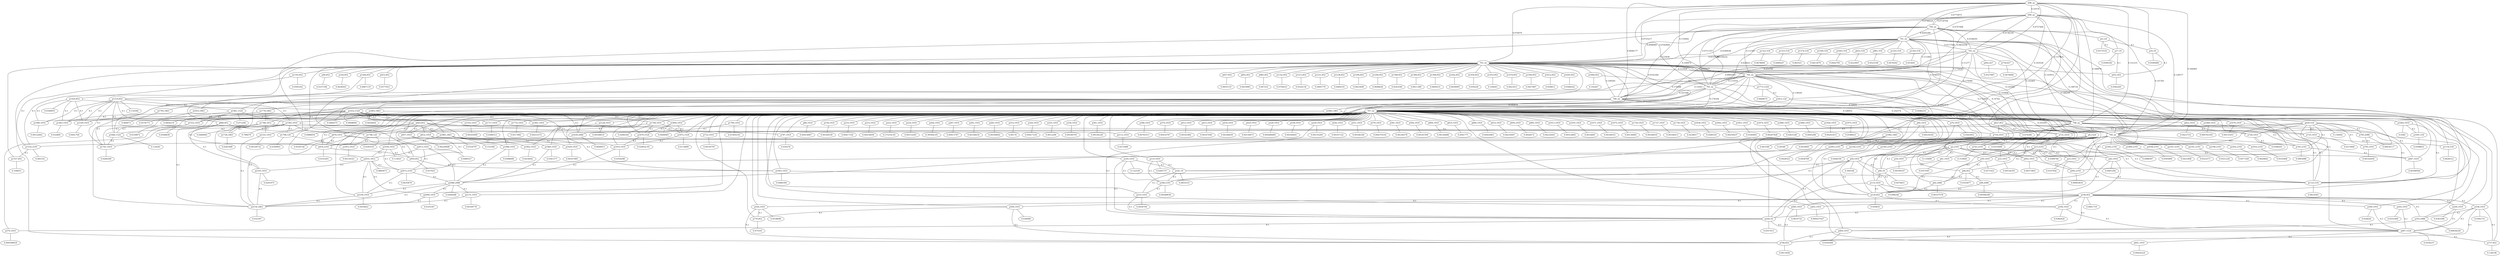 graph {
	"p0,1524" -- "c3"
	"c3" [ label="0.0418001", pos="16.0395,99.7361!"];
	"p0,1524" -- "p2,2193" [label="0.1"]
	"p0,1524" -- "p13,2193" [label="0.1"]
	"p0,1524" -- "p23,1910" [label="0.1"]
	"p0,1524" -- "p29,1910" [label="0.1"]
	"p0,1524" -- "p33,1910" [label="0.1"]
	"p0,1524" -- "p42,1910" [label="0.1"]
	"p2,2193" -- "c7"
	"c7" [ label="0.135699", pos="11.4058,97.6792!"];
	"p2,2193" -- "p23,1910" [label="0.1"]
	"p2,2193" -- "p29,1910" [label="0.1"]
	"p2,2193" -- "p33,1910" [label="0.1"]
	"p2,2193" -- "p34,1910" [label="0.1"]
	"p2,2193" -- "p42,1910" [label="0.1"]
	"p2,2193" -- "p61,1910" [label="0.1"]
	"p2,2193" -- "p94,19" [label="0.1"]
	"p4,120" -- "c9"
	"c9" [ label="0.0573518", pos="54.2854,99.4523!"];
	"p4,120" -- "p16,18" [label="0.1"]
	"p4,120" -- "p17,19" [label="0.1"]
	"p13,2193" -- "c16"
	"c16" [ label="0.0399766", pos="17.2754,97.8716!"];
	"p13,2193" -- "p23,1910" [label="0.1"]
	"p13,2193" -- "p42,1910" [label="0.1"]
	"p13,2193" -- "p59,1910" [label="0.1"]
	"p13,2193" -- "p66,852" [label="0.1"]
	"p13,2193" -- "p82,2086" [label="0.1"]
	"p16,18" -- "c18"
	"c18" [ label="0.0590489", pos="61.9376,90.3952!"];
	"p16,18" -- "p451,852" [label="0.1"]
	"p17,19" -- "c25"
	"c25" [ label="0.0590182", pos="46.485,90.515!"];
	"p17,19" -- "p451,852" [label="0.1"]
	"p23,1910" -- "c32"
	"c32" [ label="0.0107926", pos="15.4158,98.6749!"];
	"p29,1910" -- "c33"
	"c33" [ label="0.564166", pos="7.18179,92.462!"];
	"p29,1910" -- "p94,19" [label="0.1"]
	"p29,1910" -- "p120,852" [label="0.1"]
	"p29,1910" -- "p146,852" [label="0.1"]
	"p29,1910" -- "p181,19" [label="0.1"]
	"p29,1910" -- "p188,2193" [label="0.1"]
	"p29,1910" -- "p244,18" [label="0.1"]
	"p33,1910" -- "c34"
	"c34" [ label="0.00156355", pos="14.5781,98.1335!"];
	"p34,1910" -- "c35"
	"c35" [ label="0.00199107", pos="13.4381,97.9186!"];
	"p42,1910" -- "c36"
	"c36" [ label="0.0401294", pos="15.1097,96.7534!"];
	"p42,1910" -- "p120,852" [label="0.1"]
	"p42,1910" -- "p146,852" [label="0.1"]
	"p59,1910" -- "c37"
	"c37" [ label="0.0271423", pos="16.1513,95.9276!"];
	"p59,1910" -- "p66,852" [label="0.1"]
	"p59,1910" -- "p120,852" [label="0.1"]
	"p61,1910" -- "c38"
	"c38" [ label="0.0357045", pos="9.09263,95.6397!"];
	"p61,1910" -- "p94,19" [label="0.1"]
	"p64,1910" -- "c39"
	"c39" [ label="0.00234181", pos="15.3563,96.0973!"];
	"p64,1910" -- "p120,852" [label="0.1"]
	"p66,852" -- "c40"
	"c40" [ label="0.0355877", pos="19.7313,96.1707!"];
	"p66,852" -- "p82,2086" [label="0.1"]
	"p66,852" -- "p98,2086" [label="0.1"]
	"p70,1910" -- "c47"
	"c47" [ label="0.0301852", pos="13.0435,96.1035!"];
	"p70,1910" -- "p120,852" [label="0.1"]
	"p82,2086" -- "c48"
	"c48" [ label="0.00337578", pos="17.4827,95.362!"];
	"p82,2086" -- "p120,852" [label="0.1"]
	"p86,1910" -- "c49"
	"c49" [ label="0.00414667", pos="11.1802,95.5882!"];
	"p90,852" -- "c50"
	"c50" [ label="0.0337184", pos="21.4779,95.4977!"];
	"p94,19" -- "c57"
	"c57" [ label="0.0474651", pos="7.47313,94.8486!"];
	"p94,19" -- "p114,1910" [label="0.1"]
	"p98,2086" -- "c64"
	"c64" [ label="0.00506296", pos="19.4556,95.4751!"];
	"p98,2086" -- "p120,852" [label="0.1"]
	"p114,1910" -- "c65"
	"c65" [ label="0.0388246", pos="6.54161,89.8651!"];
	"p114,1910" -- "p120,852" [label="0.1"]
	"p114,1910" -- "p146,852" [label="0.1"]
	"p114,1910" -- "p244,18" [label="0.1"]
	"p120,852" -- "c66"
	"c66" [ label="0.059835", pos="24.7085,94.5135!"];
	"p120,852" -- "p184,1910" [label="0.1"]
	"p133,1910" -- "c73"
	"c73" [ label="0.0265737", pos="4.92725,93.9004!"];
	"p133,1910" -- "p181,19" [label="0.1"]
	"p133,1910" -- "p188,2193" [label="0.1"]
	"p144,852" -- "c74"
	"c74" [ label="0.0628503", pos="36.7786,88.1247!"];
	"p145,1910" -- "c81"
	"c81" [ label="0.122529", pos="2.72328,92.3506!"];
	"p145,1910" -- "p181,19" [label="0.1"]
	"p145,1910" -- "p188,2193" [label="0.1"]
	"p145,1910" -- "p244,18" [label="0.1"]
	"p146,852" -- "c82"
	"c82" [ label="0.0601719", pos="12.9675,79.1498!"];
	"p146,852" -- "p184,1910" [label="0.1"]
	"p146,852" -- "p202,1910" [label="0.1"]
	"p146,852" -- "p249,1910" [label="0.1"]
	"p146,852" -- "p309,1910" [label="0.1"]
	"p146,852" -- "p338,1910" [label="0.1"]
	"p146,852" -- "p355,2086" [label="0.1"]
	"p146,852" -- "p400,1910" [label="0.1"]
	"p146,852" -- "p402,1910" [label="0.1"]
	"p146,852" -- "p504,1910" [label="0.1"]
	"p146,852" -- "p544,1910" [label="0.1"]
	"p146,852" -- "p585,1910" [label="0.1"]
	"p158,1910" -- "c89"
	"c89" [ label="0.00184539", pos="11.1005,93.5829!"];
	"p181,19" -- "c90"
	"c90" [ label="0.0655533", pos="5.77281,93.0242!"];
	"p181,19" -- "p188,2193" [label="0.1"]
	"p181,19" -- "p233,1910" [label="0.1"]
	"p184,1910" -- "c97"
	"c97" [ label="0.0382629", pos="6.49983,87.8874!"];
	"p184,1910" -- "p244,18" [label="0.1"]
	"p184,1910" -- "p407,1524" [label="0.1"]
	"p188,2193" -- "c98"
	"c98" [ label="0.00589636", pos="5.3222,92.4836!"];
	"p188,2193" -- "p233,1910" [label="0.1"]
	"p202,1910" -- "c100"
	"c100" [ label="0.0351069", pos="6.96671,86.4734!"];
	"p202,1910" -- "p407,1524" [label="0.1"]
	"p210,1910" -- "c101"
	"c101" [ label="0.00417102", pos="10.7212,91.3037!"];
	"p214,1910" -- "c102"
	"c102" [ label="0.00234059", pos="8.77974,91.233!"];
	"p222,1910" -- "c103"
	"c103" [ label="9.37253e-05", pos="4.56449,90.7482!"];
	"p224,1910" -- "c104"
	"c104" [ label="0.00153205", pos="6.53549,90.8371!"];
	"p229,1910" -- "c105"
	"c105" [ label="0.00155204", pos="2.35664,90.4034!"];
	"p229,1910" -- "p244,18" [label="0.1"]
	"p233,1910" -- "c106"
	"c106" [ label="0.0436794", pos="2.22721,89.2245!"];
	"p233,1910" -- "p244,18" [label="0.1"]
	"p244,18" -- "c107"
	"c107" [ label="0.0557415", pos="0.453388,86.4159!"];
	"p244,18" -- "p379,1910" [label="0.1"]
	"p244,18" -- "p407,1524" [label="0.1"]
	"p249,1910" -- "c114"
	"c114" [ label="0.0363296", pos="7.30289,84.9086!"];
	"p249,1910" -- "p407,1524" [label="0.1"]
	"p264,1910" -- "c115"
	"c115" [ label="6.39594e-05", pos="8.40622,88.9575!"];
	"p267,1910" -- "c116"
	"c116" [ label="0.00415767", pos="6.45132,88.8251!"];
	"p281,1910" -- "c117"
	"c117" [ label="0.00146618", pos="4.24492,88.4307!"];
	"p285,1910" -- "c118"
	"c118" [ label="0.00184692", pos="2.27195,88.3176!"];
	"p309,1910" -- "c119"
	"c119" [ label="0.024626", pos="7.33792,83.0277!"];
	"p309,1910" -- "p407,1524" [label="0.1"]
	"p314,1910" -- "c120"
	"c120" [ label="0.00176", pos="10.225,87.1364!"];
	"p320,1910" -- "c121"
	"c121" [ label="0.00417234", pos="8.25445,86.8343!"];
	"p325,1910" -- "c122"
	"c122" [ label="0.0012296", pos="4.29917,86.5636!"];
	"p336,1910" -- "c123"
	"c123" [ label="0.00166705", pos="1.97301,86.0294!"];
	"p338,1910" -- "c124"
	"c124" [ label="0.0362731", pos="7.84857,81.6545!"];
	"p338,1910" -- "p355,2086" [label="0.1"]
	"p338,1910" -- "p407,1524" [label="0.1"]
	"p338,1910" -- "p706,852" [label="0.1"]
	"p338,1910" -- "p737,852" [label="0.1"]
	"p355,2086" -- "c125"
	"c125" [ label="0.00658228", pos="12.1368,85.1912!"];
	"p355,2086" -- "p400,1910" [label="0.1"]
	"p361,1910" -- "c126"
	"c126" [ label="0.00144228", pos="10.1389,84.9547!"];
	"p366,1910" -- "c127"
	"c127" [ label="0.00765511", pos="5.9981,84.584!"];
	"p374,1910" -- "c128"
	"c128" [ label="0.00416767", pos="3.87063,84.2336!"];
	"p379,1910" -- "c129"
	"c129" [ label="0.000596818", pos="1.8634,84.0837!"];
	"p400,1910" -- "c130"
	"c130" [ label="0.0350306", pos="8.60764,80.5111!"];
	"p400,1910" -- "p706,852" [label="0.1"]
	"p402,1910" -- "c131"
	"c131" [ label="0.000437427", pos="12.104,83.1286!"];
	"p407,1524" -- "c132"
	"c132" [ label="0.0350237", pos="1.31593,79.7262!"];
	"p407,1524" -- "p601,1910" [label="0.1"]
	"p407,1524" -- "p706,852" [label="0.1"]
	"p407,1524" -- "p737,852" [label="0.1"]
	"p412,1910" -- "c135"
	"c135" [ label="0.00181892", pos="9.88922,82.7425!"];
	"p415,1910" -- "c136"
	"c136" [ label="0.00167049", pos="7.76236,82.538!"];
	"p418,1910" -- "c137"
	"c137" [ label="0.00166639", pos="5.80934,82.4095!"];
	"p424,1910" -- "c138"
	"c138" [ label="0.00150673", pos="3.78157,82.2285!"];
	"p451,852" -- "c139"
	"c139" [ label="0.0582265", pos="66.493,81.4359!"];
	"p453,852" -- "c146"
	"c146" [ label="0.0577023", pos="96.7552,64.0073!"];
	"p492,627" -- "c153"
	"c153" [ label="0.0527887", pos="23.9819,81.2168!"];
	"p504,1910" -- "c161"
	"c161" [ label="0.036068", pos="9.00966,79.0303!"];
	"p504,1910" -- "p706,852" [label="0.1"]
	"p504,1910" -- "p776,852" [label="0.1"]
	"p520,1910" -- "c162"
	"c162" [ label="0.000489085", pos="9.77876,80.7773!"];
	"p538,1910" -- "c163"
	"c163" [ label="0.00169645", pos="7.53872,80.4047!"];
	"p542,1910" -- "c164"
	"c164" [ label="0.00167122", pos="5.56023,80.2859!"];
	"p544,1910" -- "c165"
	"c165" [ label="0.0538696", pos="10.5464,78.6996!"];
	"p544,1910" -- "p706,852" [label="0.1"]
	"p544,1910" -- "p776,852" [label="0.1"]
	"p551,1910" -- "c166"
	"c166" [ label="0.00166326", pos="3.39794,79.9208!"];
	"p579,1910" -- "c167"
	"c167" [ label="0.000379102", pos="9.4447,78.5162!"];
	"p581,1910" -- "c168"
	"c168" [ label="0.00146578", pos="7.48335,78.4245!"];
	"p585,1910" -- "c169"
	"c169" [ label="0.0610732", pos="11.5622,77.8195!"];
	"p585,1910" -- "p706,852" [label="0.1"]
	"p594,1910" -- "c170"
	"c170" [ label="0.00181509", pos="5.2202,78.0543!"];
	"p601,1910" -- "c171"
	"c171" [ label="0.00424224", pos="3.32943,77.9129!"];
	"p620,518" -- "c172"
	"c172" [ label="0.156492", pos="60.7382,71.6645!"];
	"p620,518" -- "p718,1910" [label="0.1"]
	"p620,518" -- "p728,1910" [label="0.1"]
	"p620,518" -- "p731,1910" [label="0.1"]
	"p620,518" -- "p735,1910" [label="0.1"]
	"p620,518" -- "p745,2193" [label="0.1"]
	"p620,518" -- "p785,2086" [label="0.1"]
	"p620,518" -- "p795,1910" [label="0.1"]
	"p620,518" -- "p847,1910" [label="0.1"]
	"p620,518" -- "p902,1910" [label="0.1"]
	"p620,518" -- "p942,2193" [label="0.1"]
	"p622,518" -- "c180"
	"c180" [ label="0.0223007", pos="60.8879,77.283!"];
	"p627,852" -- "c188"
	"c188" [ label="0.074584", pos="69.4964,77.0838!"];
	"p627,852" -- "p718,1910" [label="0.1"]
	"p627,852" -- "p728,1910" [label="0.1"]
	"p627,852" -- "p731,1910" [label="0.1"]
	"p627,852" -- "p732,1910" [label="0.1"]
	"p627,852" -- "p735,1910" [label="0.1"]
	"p627,852" -- "p743,2193" [label="0.1"]
	"p627,852" -- "p745,2193" [label="0.1"]
	"p643,852" -- "c195"
	"c195" [ label="0.0988954", pos="74.5185,73.4636!"];
	"p643,852" -- "p718,1910" [label="0.1"]
	"p643,852" -- "p787,1910" [label="0.1"]
	"p643,852" -- "p832,1910" [label="0.1"]
	"p643,852" -- "p878,1910" [label="0.1"]
	"p643,852" -- "p916,2193" [label="0.1"]
	"p643,852" -- "p957,1910" [label="0.1"]
	"p643,852" -- "p1003,1910" [label="0.1"]
	"p657,852" -- "c202"
	"c202" [ label="0.0655119", pos="47.8811,64.9333!"];
	"p706,852" -- "c209"
	"c209" [ label="0.0613028", pos="7.76685,76.0098!"];
	"p718,1910" -- "c216"
	"c216" [ label="0.20549", pos="68.1163,71.6286!"];
	"p718,1910" -- "p1123,518" [label="0.1"]
	"p728,1910" -- "c217"
	"c217" [ label="0.0348265", pos="63.2016,75.9886!"];
	"p728,1910" -- "p745,2193" [label="0.1"]
	"p731,1910" -- "c218"
	"c218" [ label="0.0315008", pos="65.0893,72.355!"];
	"p731,1910" -- "p743,2193" [label="0.1"]
	"p731,1910" -- "p942,2193" [label="0.1"]
	"p732,1910" -- "c219"
	"c219" [ label="0.00195767", pos="69.8681,76.115!"];
	"p735,1910" -- "c220"
	"c220" [ label="0.0273846", pos="66.0909,71.4954!"];
	"p735,1910" -- "p1116,518" [label="0.1"]
	"p737,852" -- "c221"
	"c221" [ label="0.128338", pos="3.59156,67.284!"];
	"p739,627" -- "c228"
	"c228" [ label="0.0476666", pos="21.2629,72.9469!"];
	"p743,2193" -- "c236"
	"c236" [ label="0.153844", pos="65.2366,74.4634!"];
	"p743,2193" -- "p847,1910" [label="0.1"]
	"p743,2193" -- "p902,1910" [label="0.1"]
	"p745,2193" -- "c238"
	"c238" [ label="0.0903088", pos="63.9816,75.0509!"];
	"p745,2193" -- "p847,1910" [label="0.1"]
	"p776,852" -- "c240"
	"c240" [ label="0.075163", pos="7.85877,69.4957!"];
	"p785,2086" -- "c247"
	"c247" [ label="0.00630117", pos="61.4751,75.1939!"];
	"p785,2086" -- "p795,1910" [label="0.1"]
	"p787,1910" -- "c248"
	"c248" [ label="0.030276", pos="73.4491,74.7511!"];
	"p795,1910" -- "c249"
	"c249" [ label="0.00142656", pos="61.7319,74.638!"];
	"p800,1910" -- "c250"
	"c250" [ label="0.00144686", pos="71.6047,74.3418!"];
	"p814,1910" -- "c251"
	"c251" [ label="0.0041771", pos="67.4434,73.8253!"];
	"p822,1910" -- "c252"
	"c252" [ label="0.0423714", pos="68.369,70.041!"];
	"p822,1910" -- "p1123,518" [label="0.1"]
	"p832,1910" -- "c253"
	"c253" [ label="0.0334797", pos="70.331,70.0867!"];
	"p832,1910" -- "p916,2193" [label="0.1"]
	"p832,1910" -- "p1123,518" [label="0.1"]
	"p847,1910" -- "c254"
	"c254" [ label="0.00368564", pos="61.9511,72.7602!"];
	"p852,852" -- "c255"
	"c255" [ label="0.0610983", pos="91.5936,72.5498!"];
	"p860,852" -- "c262"
	"c262" [ label="0.0548839", pos="78.9865,72.4941!"];
	"p860,852" -- "p878,1910" [label="0.1"]
	"p860,852" -- "p916,2193" [label="0.1"]
	"p878,1910" -- "c269"
	"c269" [ label="0.0529726", pos="72.0276,69.904!"];
	"p878,1910" -- "p916,2193" [label="0.1"]
	"p878,1910" -- "p959,852" [label="0.1"]
	"p878,1910" -- "p1123,518" [label="0.1"]
	"p890,1910" -- "c270"
	"c270" [ label="0.00429461", pos="71.4353,72.1102!"];
	"p902,1910" -- "c271"
	"c271" [ label="0.00373841", pos="63.0116,72.0871!"];
	"p902,1910" -- "p942,2193" [label="0.1"]
	"p914,1910" -- "c272"
	"c272" [ label="0.00216947", pos="69.2974,71.8577!"];
	"p916,2193" -- "c275"
	"c275" [ label="0.0193201", pos="74.1898,71.6117!"];
	"p916,2193" -- "p959,852" [label="0.1"]
	"p942,2193" -- "c276"
	"c276" [ label="0.00493816", pos="61.6278,70.6165!"];
	"p956,1910" -- "c278"
	"c278" [ label="0.0028572", pos="69.4776,69.8265!"];
	"p957,1910" -- "c279"
	"c279" [ label="0.00229008", pos="73.0217,70.0679!"];
	"p957,1910" -- "p959,852" [label="0.1"]
	"p959,852" -- "c280"
	"c280" [ label="0.037925", pos="74.2967,69.7775!"];
	"p959,852" -- "p1003,1910" [label="0.1"]
	"p965,852" -- "c287"
	"c287" [ label="0.067252", pos="10.4788,69.6355!"];
	"p981,518" -- "c294"
	"c294" [ label="0.0525106", pos="85.0344,69.5663!"];
	"p985,1910" -- "c302"
	"c302" [ label="0.00232043", pos="65.0987,69.5324!"];
	"p1003,1910" -- "c303"
	"c303" [ label="0.0480394", pos="71.8266,67.8789!"];
	"p1003,1910" -- "p1123,518" [label="0.1"]
	"p1013,1910" -- "c304"
	"c304" [ label="0.00514845", pos="62.733,69.1742!"];
	"p1055,1910" -- "c305"
	"c305" [ label="0.0014683", pos="73.0794,68.1818!"];
	"p1064,1910" -- "c306"
	"c306" [ label="0.0382", pos="72.9997,67.1515!"];
	"p1064,1910" -- "p1091,518" [label="0.1"]
	"p1064,1910" -- "p1123,518" [label="0.1"]
	"p1069,1910" -- "c307"
	"c307" [ label="0.000762183", pos="64.6804,67.2511!"];
	"p1069,1910" -- "p1123,518" [label="0.1"]
	"p1070,1910" -- "c308"
	"c308" [ label="0.00151651", pos="66.6668,67.3328!"];
	"p1070,1910" -- "p1123,518" [label="0.1"]
	"p1071,1910" -- "c309"
	"c309" [ label="0.00166551", pos="68.6154,67.3642!"];
	"p1075,1910" -- "c310"
	"c310" [ label="0.00138485", pos="62.4773,66.814!"];
	"p1091,518" -- "c311"
	"c311" [ label="0.0598853", pos="74.6499,64.1249!"];
	"p1116,518" -- "c319"
	"c319" [ label="0.0626512", pos="58.2321,65.4494!"];
	"p1123,518" -- "c327"
	"c327" [ label="0.0814565", pos="68.9751,65.5061!"];
	"p1142,852" -- "c335"
	"c335" [ label="0.0704433", pos="33.641,65.355!"];
	"p1193,852" -- "c342"
	"c342" [ label="0.0595242", pos="17.9259,57.4356!"];
	"p1193,852" -- "p1516,2193" [label="0.1"]
	"p1215,852" -- "c349"
	"c349" [ label="0.0524134", pos="10.4942,63.5418!"];
	"p1231,852" -- "c356"
	"c356" [ label="0.0495779", pos="85.119,62.2229!"];
	"p1238,852" -- "c363"
	"c363" [ label="0.0469335", pos="94.8466,62.2471!"];
	"p1243,518" -- "c370"
	"c370" [ label="0.0476262", pos="75.8427,62.0788!"];
	"p1290,852" -- "c378"
	"c378" [ label="0.0623649", pos="60.6813,56.7822!"];
	"p1294,852" -- "c385"
	"c385" [ label="0.0648626", pos="8.85359,58.4546!"];
	"p1302,518" -- "c392"
	"c392" [ label="0.053041", pos="71.8713,58.1619!"];
	"p1308,852" -- "c400"
	"c400" [ label="0.0543549", pos="13.1354,54.9573!"];
	"p1314,852" -- "c407"
	"c407" [ label="0.132584", pos="4.97075,52.1346!"];
	"p1314,852" -- "p1463,1910" [label="0.1"]
	"p1314,852" -- "p1480,1910" [label="0.1"]
	"p1314,852" -- "p1481,1524" [label="0.1"]
	"p1314,852" -- "p1529,1910" [label="0.1"]
	"p1314,852" -- "p1552,1910" [label="0.1"]
	"p1314,852" -- "p1583,1910" [label="0.1"]
	"p1314,852" -- "p1666,1524" [label="0.1"]
	"p1314,852" -- "p1701,1910" [label="0.1"]
	"p1322,518" -- "c414"
	"c414" [ label="0.0678694", pos="68.7854,57.1103!"];
	"p1323,518" -- "c422"
	"c422" [ label="0.0490247", pos="74.7651,52.5626!"];
	"p1369,852" -- "c430"
	"c430" [ label="0.0611389", pos="54.3815,52.4513!"];
	"p1374,518" -- "c437"
	"c437" [ label="0.063521", pos="71.7066,52.4455!"];
	"p1399,852" -- "c445"
	"c445" [ label="0.0609231", pos="51.9624,49.3225!"];
	"p1420,852" -- "c452"
	"c452" [ label="0.0348955", pos="2.96062,51.0377!"];
	"p1420,852" -- "p1432,1524" [label="0.1"]
	"p1420,852" -- "p1463,1910" [label="0.1"]
	"p1420,852" -- "p1480,1910" [label="0.1"]
	"p1420,852" -- "p1529,1910" [label="0.1"]
	"p1432,1524" -- "c459"
	"c459" [ label="0.0469375", pos="2.9157,44.0452!"];
	"p1432,1524" -- "p1463,1910" [label="0.1"]
	"p1432,1524" -- "p1529,1910" [label="0.1"]
	"p1432,1524" -- "p1552,1910" [label="0.1"]
	"p1432,1524" -- "p1555,1910" [label="0.1"]
	"p1432,1524" -- "p1701,1910" [label="0.1"]
	"p1432,1524" -- "p1717,1910" [label="0.1"]
	"p1432,1524" -- "p1748,1910" [label="0.1"]
	"p1432,1524" -- "p1774,1910" [label="0.1"]
	"p1432,1524" -- "p1804,1910" [label="0.1"]
	"p1432,1524" -- "p1901,1910" [label="0.1"]
	"p1432,1524" -- "p1910,1910" [label="0.1"]
	"p1442,852" -- "c462"
	"c462" [ label="0.0659095", pos="56.6733,50.1987!"];
	"p1446,852" -- "c469"
	"c469" [ label="0.0687119", pos="31.0884,50.0006!"];
	"p1446,852" -- "p1516,2193" [label="0.1"]
	"p1450,852" -- "c476"
	"c476" [ label="0.059228", pos="60.7883,48.6374!"];
	"p1453,852" -- "c483"
	"c483" [ label="0.104043", pos="43.5274,48.1554!"];
	"p1463,1910" -- "c490"
	"c490" [ label="0.032809", pos="2.5101,49.3552!"];
	"p1478,852" -- "c491"
	"c491" [ label="0.0623415", pos="56.1764,48.2921!"];
	"p1480,1910" -- "c498"
	"c498" [ label="0.00122842", pos="3.48319,49.4092!"];
	"p1481,1524" -- "c499"
	"c499" [ label="0.071294", pos="9.8559,47.8379!"];
	"p1481,1524" -- "p1552,1910" [label="0.1"]
	"p1481,1524" -- "p1583,1910" [label="0.1"]
	"p1481,1524" -- "p1701,1910" [label="0.1"]
	"p1500,852" -- "c502"
	"c502" [ label="0.0457807", pos="21.6239,48.0498!"];
	"p1516,2193" -- "c509"
	"c509" [ label="0.065332", pos="18.5744,48.2328!"];
	"p1516,2193" -- "p1557,852" [label="0.1"]
	"p1529,1910" -- "c511"
	"c511" [ label="0.0441704", pos="3.41359,48.3839!"];
	"p1549,518" -- "c512"
	"c512" [ label="0.0613479", pos="68.9601,47.495!"];
	"p1552,1910" -- "c520"
	"c520" [ label="0.0339872", pos="3.7949,46.8539!"];
	"p1552,1910" -- "p1666,1524" [label="0.1"]
	"p1555,1910" -- "c521"
	"c521" [ label="0.00165909", pos="3.39794,47.4547!"];
	"p1557,852" -- "c522"
	"c522" [ label="0.106653", pos="20.314,46.8296!"];
	"p1583,1910" -- "c529"
	"c529" [ label="0.798479", pos="10.5263,42.2047!"];
	"p1583,1910" -- "p1666,1524" [label="0.1"]
	"p1583,1910" -- "p1726,1863" [label="0.1"]
	"p1583,1910" -- "p1786,120" [label="0.1"]
	"p1583,1910" -- "p1798,120" [label="0.1"]
	"p1583,1910" -- "p1885,1863" [label="0.1"]
	"p1603,518" -- "c530"
	"c530" [ label="0.0442795", pos="74.3197,46.5728!"];
	"p1612,852" -- "c538"
	"c538" [ label="0.059812", pos="52.7597,46.4507!"];
	"p1645,852" -- "c545"
	"c545" [ label="0.0589242", pos="92.9546,46.3668!"];
	"p1666,1524" -- "c553"
	"c553" [ label="0.124281", pos="4.14998,45.3557!"];
	"p1666,1524" -- "p1701,1910" [label="0.1"]
	"p1684,852" -- "c554"
	"c554" [ label="0.102447", pos="91.7159,43.7815!"];
	"p1684,852" -- "p1773,1524" [label="0.1"]
	"p1701,1910" -- "c561"
	"c561" [ label="0.0260299", pos="4.75664,44.0634!"];
	"p1717,1910" -- "c562"
	"c562" [ label="0.0388312", pos="5.44641,42.8884!"];
	"p1720,1910" -- "c563"
	"c563" [ label="0.00166035", pos="7.12464,43.7217!"];
	"p1726,1863" -- "c564"
	"c564" [ label="0.0281968", pos="12.2032,43.552!"];
	"p1727,1910" -- "c568"
	"c568" [ label="0.00166413", pos="4.93247,43.2692!"];
	"p1738,1910" -- "c569"
	"c569" [ label="0.0238017", pos="6.92734,42.5068!"];
	"p1748,1910" -- "c570"
	"c570" [ label="0.0266344", pos="7.31178,40.884!"];
	"p1748,1910" -- "p1786,120" [label="0.1"]
	"p1748,1910" -- "p1872,1524" [label="0.1"]
	"p1748,1910" -- "p1879,1524" [label="0.1"]
	"p1760,1910" -- "c571"
	"c571" [ label="4.01565e-05", pos="9.04281,41.7986!"];
	"p1760,1910" -- "p1786,120" [label="0.1"]
	"p1773,1524" -- "c572"
	"c572" [ label="0.0609075", pos="89.2863,40.5727!"];
	"p1773,1524" -- "p1812,120" [label="0.1"]
	"p1774,1910" -- "c575"
	"c575" [ label="0.0517682", pos="5.2004,40.6925!"];
	"p1778,1863" -- "c576"
	"c576" [ label="0.0850219", pos="31.4025,37.8911!"];
	"p1778,1863" -- "p1788,1812" [label="0.1"]
	"p1786,120" -- "c580"
	"c580" [ label="0.0185535", pos="9.33712,40.5773!"];
	"p1786,120" -- "p1853,1910" [label="0.1"]
	"p1788,1812" -- "c587"
	"c587" [ label="0.0489065", pos="21.719,35.1923!"];
	"p1788,1812" -- "p2105,1910" [label="0.1"]
	"p1788,1812" -- "p2112,1910" [label="0.1"]
	"p1788,1812" -- "p2143,1910" [label="0.1"]
	"p1788,1812" -- "p2154,1863" [label="0.1"]
	"p1795,1863" -- "c594"
	"c594" [ label="0.069073", pos="53.1302,37.152!"];
	"p1798,120" -- "c598"
	"c598" [ label="0.0100993", pos="9.26201,40.2148!"];
	"p1798,120" -- "p1853,1910" [label="0.1"]
	"p1803,1863" -- "c605"
	"c605" [ label="0.0908694", pos="70.1071,38.4528!"];
	"p1803,1863" -- "p1839,2086" [label="0.1"]
	"p1804,1910" -- "c609"
	"c609" [ label="0.0484965", pos="4.91139,39.5405!"];
	"p1804,1910" -- "p1872,1524" [label="0.1"]
	"p1804,1910" -- "p1879,1524" [label="0.1"]
	"p1812,120" -- "c610"
	"c610" [ label="0.0586216", pos="82.1347,39.7354!"];
	"p1812,120" -- "p1839,2086" [label="0.1"]
	"p1833,1863" -- "c617"
	"c617" [ label="0.0576773", pos="64.8667,37.0014!"];
	"p1838,1910" -- "c621"
	"c621" [ label="0.0280325", pos="7.05156,39.1214!"];
	"p1839,2086" -- "c622"
	"c622" [ label="0.0608915", pos="75.6695,38.1302!"];
	"p1842,1910" -- "c623"
	"c623" [ label="0.00259437", pos="11.6343,39.221!"];
	"p1851,1910" -- "c624"
	"c624" [ label="0.0160405", pos="9.15363,37.1568!"];
	"p1853,1910" -- "c625"
	"c625" [ label="0.00154321", pos="8.9097,38.7686!"];
	"p1863,1863" -- "c626"
	"c626" [ label="0.0450644", pos="45.3067,32.7113!"];
	"p1863,1863" -- "p2185,2193" [label="0.1"]
	"p1872,1524" -- "c631"
	"c631" [ label="0.0114899", pos="5.80933,38.081!"];
	"p1872,1524" -- "p1910,1910" [label="0.1"]
	"p1874,1910" -- "c632"
	"c632" [ label="0.00267928", pos="12.7346,38.0913!"];
	"p1879,1524" -- "c634"
	"c634" [ label="9.42803e-05", pos="5.53532,37.9807!"];
	"p1879,1524" -- "p1910,1910" [label="0.1"]
	"p1880,1910" -- "c635"
	"c635" [ label="0.0263328", pos="10.5527,36.5582!"];
	"p1884,1910" -- "c636"
	"c636" [ label="0.0045206", pos="8.53312,37.6866!"];
	"p1885,1863" -- "c637"
	"c637" [ label="0.152596", pos="14.2636,36.9309!"];
	"p1885,1863" -- "p1902,1910" [label="0.1"]
	"p1885,1863" -- "p1929,1910" [label="0.1"]
	"p1885,1863" -- "p1930,1910" [label="0.1"]
	"p1885,1863" -- "p1960,1910" [label="0.1"]
	"p1885,1863" -- "p1988,1910" [label="0.1"]
	"p1901,1910" -- "c641"
	"c641" [ label="0.00253372", pos="6.87496,36.9972!"];
	"p1902,1910" -- "c642"
	"c642" [ label="0.0434042", pos="12.4462,36.6515!"];
	"p1910,1910" -- "c643"
	"c643" [ label="0.0354298", pos="8.07972,34.5157!"];
	"p1910,1910" -- "p2086,2086" [label="0.1"]
	"p1926,1910" -- "c644"
	"c644" [ label="0.00241615", pos="10.5382,35.8274!"];
	"p1929,1910" -- "c645"
	"c645" [ label="0.00167085", pos="12.4102,35.7717!"];
	"p1930,1910" -- "c646"
	"c646" [ label="0.114021", pos="15.362,34.1228!"];
	"p1930,1910" -- "p2031,1812" [label="0.1"]
	"p1930,1910" -- "p2072,2193" [label="0.1"]
	"p1932,2193" -- "c647"
	"c647" [ label="0.0535406", pos="27.1739,33.8037!"];
	"p1942,2193" -- "c649"
	"c649" [ label="0.0488397", pos="31.2057,33.8858!"];
	"p1960,1910" -- "c651"
	"c651" [ label="0.0361577", pos="11.7802,34.0616!"];
	"p1960,1910" -- "p2086,2086" [label="0.1"]
	"p1962,1863" -- "c652"
	"c652" [ label="0.063189", pos="40.8142,32.487!"];
	"p1962,1863" -- "p2003,2193" [label="0.1"]
	"p1962,1863" -- "p2144,2193" [label="0.1"]
	"p1975,1910" -- "c656"
	"c656" [ label="0.0188023", pos="10.2517,34.3825!"];
	"p1988,1910" -- "c657"
	"c657" [ label="0.0588608", pos="12.9274,33.4267!"];
	"p1988,1910" -- "p2086,2086" [label="0.1"]
	"p1990,2193" -- "c658"
	"c658" [ label="0.0595896", pos="29.3378,30.1559!"];
	"p2003,2193" -- "c660"
	"c660" [ label="0.0428522", pos="37.0608,31.3383!"];
	"p2013,1910" -- "c662"
	"c662" [ label="0.0486527", pos="14.2289,32.818!"];
	"p2013,1910" -- "p2031,1812" [label="0.1"]
	"p2013,1910" -- "p2072,2193" [label="0.1"]
	"p2013,1910" -- "p2086,2086" [label="0.1"]
	"p2031,1812" -- "c663"
	"c663" [ label="0.0883673", pos="19.313,32.714!"];
	"p2031,1812" -- "p2072,2193" [label="0.1"]
	"p2031,1812" -- "p2094,1910" [label="0.1"]
	"p2031,1812" -- "p2104,1910" [label="0.1"]
	"p2031,1812" -- "p2105,1910" [label="0.1"]
	"p2038,2193" -- "c670"
	"c670" [ label="0.0421808", pos="28.1593,31.8347!"];
	"p2072,2193" -- "c672"
	"c672" [ label="0.0635879", pos="15.1361,31.8181!"];
	"p2072,2193" -- "p2086,2086" [label="0.1"]
	"p2072,2193" -- "p2104,1910" [label="0.1"]
	"p2086,2086" -- "c674"
	"c674" [ label="0.0269288", pos="13.0773,30.6181!"];
	"p2086,2086" -- "p2094,1910" [label="0.1"]
	"p2086,2086" -- "p2104,1910" [label="0.1"]
	"p2086,2086" -- "p2131,1910" [label="0.1"]
	"p2086,2086" -- "p2154,1863" [label="0.1"]
	"p2094,1910" -- "c675"
	"c675" [ label="0.0335347", pos="17.8631,30.7559!"];
	"p2094,1910" -- "p2154,1863" [label="0.1"]
	"p2101,2193" -- "c676"
	"c676" [ label="0.0522571", pos="25.0509,30.0453!"];
	"p2104,1910" -- "c678"
	"c678" [ label="0.0416822", pos="16.003,30.7975!"];
	"p2104,1910" -- "p2154,1863" [label="0.1"]
	"p2105,1910" -- "c679"
	"c679" [ label="0.0291975", pos="19.4773,30.4772!"];
	"p2105,1910" -- "p2154,1863" [label="0.1"]
	"p2112,1910" -- "c680"
	"c680" [ label="0.0272489", pos="20.7436,30.1895!"];
	"p2128,1910" -- "c681"
	"c681" [ label="0.00166619", pos="18.0856,30.0339!"];
	"p2128,1910" -- "p2154,1863" [label="0.1"]
	"p2131,1910" -- "c682"
	"c682" [ label="0.00169776", pos="16.0882,29.9522!"];
	"p2131,1910" -- "p2154,1863" [label="0.1"]
	"p2143,1910" -- "c683"
	"c683" [ label="0.00339732", pos="20.2827,29.3912!"];
	"p2143,1910" -- "p2154,1863" [label="0.1"]
	"p2144,2193" -- "c684"
	"c684" [ label="0.0458769", pos="39.3812,29.2649!"];
	"p2154,1863" -- "c686"
	"c686" [ label="0.032307", pos="18.7917,28.4808!"];
	"p2185,2193" -- "c690"
	"c690" [ label="0.0448194", pos="42.339,25.9618!"];
	"p2191,2193" -- "c692"
	"c692" [ label="0.0521226", pos="30.8271,13.184!"];
	"p2198,2193" -- "c694"
	"c694" [ label="0.0477249", pos="45.8129,16.7379!"];
	"p2202,2193" -- "c696"
	"c696" [ label="0.0629842", pos="44.8976,4.42819!"];
	"698_on" -- "699_on" [label="0.10576"]
	"698_on" -- "700_on" [label="0.0775875"]
	"698_on" -- "701_on" [label="0.0748224"]
	"698_on" -- "702_on" [label="0.0757404"]
	"698_on" -- "703_on" [label="0.076979"]
	"698_on" -- "704_on" [label="0.135844"]
	"698_on" -- "705_on" [label="0.0782844"]
	"698_on" -- "706_on" [label="0.0646177"]
	"698_on" -- "707_on" [label="0.157814"]
	"698_on" -- "708_on" [label="0.121231"]
	"698_on" -- "709_on" [label="0.166485"]
	"699_on" -- "700_on" [label="0.0718704"]
	"699_on" -- "701_on" [label="0.0747448"]
	"699_on" -- "702_on" [label="0.0738144"]
	"699_on" -- "703_on" [label="0.0725217"]
	"699_on" -- "704_on" [label="0.0852558"]
	"699_on" -- "705_on" [label="0.0711107"]
	"699_on" -- "706_on" [label="0.123938"]
	"699_on" -- "707_on" [label="0.163528"]
	"699_on" -- "708_on" [label="0.160879"]
	"699_on" -- "709_on" [label="0.128577"]
	"700_on" -- "701_on" [label="0.0205289"]
	"700_on" -- "702_on" [label="0.0168291"]
	"700_on" -- "703_on" [label="0.0096981"]
	"700_on" -- "704_on" [label="0.111507"]
	"700_on" -- "705_on" [label="0.0104222"]
	"700_on" -- "706_on" [label="0.100972"]
	"700_on" -- "707_on" [label="0.175856"]
	"700_on" -- "708_on" [label="0.143933"]
	"700_on" -- "709_on" [label="0.147301"]
	"701_on" -- "702_on" [label="0.0117566"]
	"701_on" -- "703_on" [label="0.0180938"]
	"701_on" -- "704_on" [label="0.113381"]
	"701_on" -- "705_on" [label="0.023023"]
	"701_on" -- "706_on" [label="0.0988627"]
	"701_on" -- "707_on" [label="0.174653"]
	"701_on" -- "708_on" [label="0.142461"]
	"701_on" -- "709_on" [label="0.148724"]
	"702_on" -- "703_on" [label="0.0137538"]
	"702_on" -- "704_on" [label="0.11277"]
	"702_on" -- "705_on" [label="0.019795"]
	"702_on" -- "706_on" [label="0.0995593"]
	"702_on" -- "707_on" [label="0.175048"]
	"702_on" -- "708_on" [label="0.142946"]
	"702_on" -- "709_on" [label="0.148259"]
	"703_on" -- "704_on" [label="0.111928"]
	"703_on" -- "705_on" [label="0.0142364"]
	"703_on" -- "706_on" [label="0.100505"]
	"703_on" -- "707_on" [label="0.175588"]
	"703_on" -- "708_on" [label="0.143606"]
	"703_on" -- "709_on" [label="0.14762"]
	"704_on" -- "705_on" [label="0.111019"]
	"704_on" -- "706_on" [label="0.15043"]
	"704_on" -- "707_on" [label="0.139545"]
	"704_on" -- "708_on" [label="0.172283"]
	"704_on" -- "709_on" [label="0.0962475"]
	"705_on" -- "706_on" [label="0.101508"]
	"705_on" -- "707_on" [label="0.176164"]
	"705_on" -- "708_on" [label="0.14431"]
	"705_on" -- "709_on" [label="0.146931"]
	"706_on" -- "707_on" [label="0.143979"]
	"706_on" -- "708_on" [label="0.102574"]
	"706_on" -- "709_on" [label="0.175895"]
	"707_on" -- "708_on" [label="0.101037"]
	"707_on" -- "709_on" [label="0.101041"]
	"708_on" -- "709_on" [label="0.14289"]
	"698_on" -- "p16,18"
	"698_on" -- "p244,18"
	"699_on" -- "p17,19"
	"699_on" -- "p94,19"
	"699_on" -- "p181,19"
	"700_on" -- "p4,120"
	"700_on" -- "p1786,120"
	"700_on" -- "p1798,120"
	"700_on" -- "p1812,120"
	"701_on" -- "p620,518"
	"701_on" -- "p622,518"
	"701_on" -- "p981,518"
	"701_on" -- "p1091,518"
	"701_on" -- "p1116,518"
	"701_on" -- "p1123,518"
	"701_on" -- "p1243,518"
	"701_on" -- "p1302,518"
	"701_on" -- "p1322,518"
	"701_on" -- "p1323,518"
	"701_on" -- "p1374,518"
	"701_on" -- "p1549,518"
	"701_on" -- "p1603,518"
	"702_on" -- "p492,627"
	"702_on" -- "p739,627"
	"703_on" -- "p66,852"
	"703_on" -- "p90,852"
	"703_on" -- "p120,852"
	"703_on" -- "p144,852"
	"703_on" -- "p146,852"
	"703_on" -- "p451,852"
	"703_on" -- "p453,852"
	"703_on" -- "p627,852"
	"703_on" -- "p643,852"
	"703_on" -- "p657,852"
	"703_on" -- "p706,852"
	"703_on" -- "p737,852"
	"703_on" -- "p776,852"
	"703_on" -- "p852,852"
	"703_on" -- "p860,852"
	"703_on" -- "p959,852"
	"703_on" -- "p965,852"
	"703_on" -- "p1142,852"
	"703_on" -- "p1193,852"
	"703_on" -- "p1215,852"
	"703_on" -- "p1231,852"
	"703_on" -- "p1238,852"
	"703_on" -- "p1290,852"
	"703_on" -- "p1294,852"
	"703_on" -- "p1308,852"
	"703_on" -- "p1314,852"
	"703_on" -- "p1369,852"
	"703_on" -- "p1399,852"
	"703_on" -- "p1420,852"
	"703_on" -- "p1442,852"
	"703_on" -- "p1446,852"
	"703_on" -- "p1450,852"
	"703_on" -- "p1453,852"
	"703_on" -- "p1478,852"
	"703_on" -- "p1500,852"
	"703_on" -- "p1557,852"
	"703_on" -- "p1612,852"
	"703_on" -- "p1645,852"
	"703_on" -- "p1684,852"
	"704_on" -- "p0,1524"
	"704_on" -- "p407,1524"
	"704_on" -- "p1432,1524"
	"704_on" -- "p1481,1524"
	"704_on" -- "p1666,1524"
	"704_on" -- "p1773,1524"
	"704_on" -- "p1872,1524"
	"704_on" -- "p1879,1524"
	"705_on" -- "p1788,1812"
	"705_on" -- "p2031,1812"
	"706_on" -- "p1726,1863"
	"706_on" -- "p1778,1863"
	"706_on" -- "p1795,1863"
	"706_on" -- "p1803,1863"
	"706_on" -- "p1833,1863"
	"706_on" -- "p1863,1863"
	"706_on" -- "p1885,1863"
	"706_on" -- "p1962,1863"
	"706_on" -- "p2154,1863"
	"707_on" -- "p23,1910"
	"707_on" -- "p29,1910"
	"707_on" -- "p33,1910"
	"707_on" -- "p34,1910"
	"707_on" -- "p42,1910"
	"707_on" -- "p59,1910"
	"707_on" -- "p61,1910"
	"707_on" -- "p64,1910"
	"707_on" -- "p70,1910"
	"707_on" -- "p86,1910"
	"707_on" -- "p114,1910"
	"707_on" -- "p133,1910"
	"707_on" -- "p145,1910"
	"707_on" -- "p158,1910"
	"707_on" -- "p184,1910"
	"707_on" -- "p202,1910"
	"707_on" -- "p210,1910"
	"707_on" -- "p214,1910"
	"707_on" -- "p222,1910"
	"707_on" -- "p224,1910"
	"707_on" -- "p229,1910"
	"707_on" -- "p233,1910"
	"707_on" -- "p249,1910"
	"707_on" -- "p264,1910"
	"707_on" -- "p267,1910"
	"707_on" -- "p281,1910"
	"707_on" -- "p285,1910"
	"707_on" -- "p309,1910"
	"707_on" -- "p314,1910"
	"707_on" -- "p320,1910"
	"707_on" -- "p325,1910"
	"707_on" -- "p336,1910"
	"707_on" -- "p338,1910"
	"707_on" -- "p361,1910"
	"707_on" -- "p366,1910"
	"707_on" -- "p374,1910"
	"707_on" -- "p379,1910"
	"707_on" -- "p400,1910"
	"707_on" -- "p402,1910"
	"707_on" -- "p412,1910"
	"707_on" -- "p415,1910"
	"707_on" -- "p418,1910"
	"707_on" -- "p424,1910"
	"707_on" -- "p504,1910"
	"707_on" -- "p520,1910"
	"707_on" -- "p538,1910"
	"707_on" -- "p542,1910"
	"707_on" -- "p544,1910"
	"707_on" -- "p551,1910"
	"707_on" -- "p579,1910"
	"707_on" -- "p581,1910"
	"707_on" -- "p585,1910"
	"707_on" -- "p594,1910"
	"707_on" -- "p601,1910"
	"707_on" -- "p718,1910"
	"707_on" -- "p728,1910"
	"707_on" -- "p731,1910"
	"707_on" -- "p732,1910"
	"707_on" -- "p735,1910"
	"707_on" -- "p787,1910"
	"707_on" -- "p795,1910"
	"707_on" -- "p800,1910"
	"707_on" -- "p814,1910"
	"707_on" -- "p822,1910"
	"707_on" -- "p832,1910"
	"707_on" -- "p847,1910"
	"707_on" -- "p878,1910"
	"707_on" -- "p890,1910"
	"707_on" -- "p902,1910"
	"707_on" -- "p914,1910"
	"707_on" -- "p956,1910"
	"707_on" -- "p957,1910"
	"707_on" -- "p985,1910"
	"707_on" -- "p1003,1910"
	"707_on" -- "p1013,1910"
	"707_on" -- "p1055,1910"
	"707_on" -- "p1064,1910"
	"707_on" -- "p1069,1910"
	"707_on" -- "p1070,1910"
	"707_on" -- "p1071,1910"
	"707_on" -- "p1075,1910"
	"707_on" -- "p1463,1910"
	"707_on" -- "p1480,1910"
	"707_on" -- "p1529,1910"
	"707_on" -- "p1552,1910"
	"707_on" -- "p1555,1910"
	"707_on" -- "p1583,1910"
	"707_on" -- "p1701,1910"
	"707_on" -- "p1717,1910"
	"707_on" -- "p1720,1910"
	"707_on" -- "p1727,1910"
	"707_on" -- "p1738,1910"
	"707_on" -- "p1748,1910"
	"707_on" -- "p1760,1910"
	"707_on" -- "p1774,1910"
	"707_on" -- "p1804,1910"
	"707_on" -- "p1838,1910"
	"707_on" -- "p1842,1910"
	"707_on" -- "p1851,1910"
	"707_on" -- "p1853,1910"
	"707_on" -- "p1874,1910"
	"707_on" -- "p1880,1910"
	"707_on" -- "p1884,1910"
	"707_on" -- "p1901,1910"
	"707_on" -- "p1902,1910"
	"707_on" -- "p1910,1910"
	"707_on" -- "p1926,1910"
	"707_on" -- "p1929,1910"
	"707_on" -- "p1930,1910"
	"707_on" -- "p1960,1910"
	"707_on" -- "p1975,1910"
	"707_on" -- "p1988,1910"
	"707_on" -- "p2013,1910"
	"707_on" -- "p2094,1910"
	"707_on" -- "p2104,1910"
	"707_on" -- "p2105,1910"
	"707_on" -- "p2112,1910"
	"707_on" -- "p2128,1910"
	"707_on" -- "p2131,1910"
	"707_on" -- "p2143,1910"
	"708_on" -- "p82,2086"
	"708_on" -- "p98,2086"
	"708_on" -- "p355,2086"
	"708_on" -- "p785,2086"
	"708_on" -- "p1839,2086"
	"708_on" -- "p2086,2086"
	"709_on" -- "p2,2193"
	"709_on" -- "p13,2193"
	"709_on" -- "p188,2193"
	"709_on" -- "p743,2193"
	"709_on" -- "p745,2193"
	"709_on" -- "p916,2193"
	"709_on" -- "p942,2193"
	"709_on" -- "p1516,2193"
	"709_on" -- "p1932,2193"
	"709_on" -- "p1942,2193"
	"709_on" -- "p1990,2193"
	"709_on" -- "p2003,2193"
	"709_on" -- "p2038,2193"
	"709_on" -- "p2072,2193"
	"709_on" -- "p2101,2193"
	"709_on" -- "p2144,2193"
	"709_on" -- "p2185,2193"
	"709_on" -- "p2191,2193"
	"709_on" -- "p2198,2193"
	"709_on" -- "p2202,2193"
}
